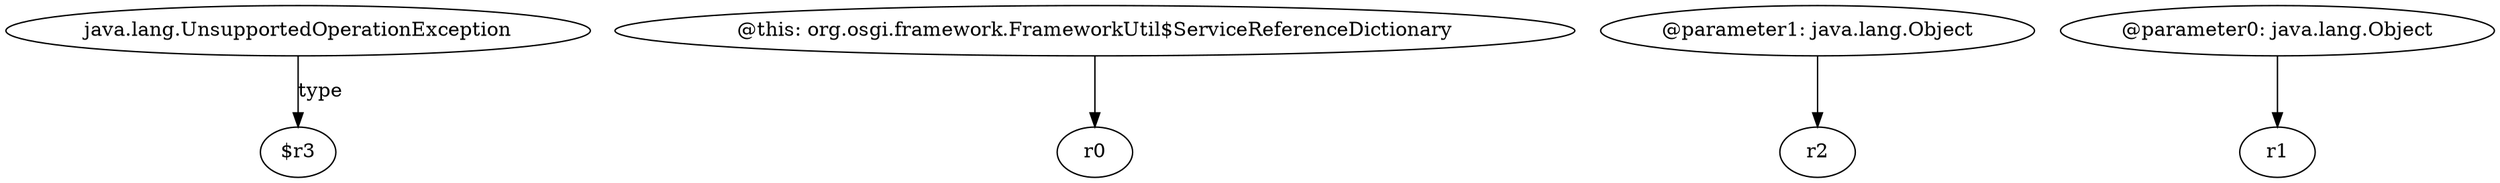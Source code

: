 digraph g {
0[label="java.lang.UnsupportedOperationException"]
1[label="$r3"]
0->1[label="type"]
2[label="@this: org.osgi.framework.FrameworkUtil$ServiceReferenceDictionary"]
3[label="r0"]
2->3[label=""]
4[label="@parameter1: java.lang.Object"]
5[label="r2"]
4->5[label=""]
6[label="@parameter0: java.lang.Object"]
7[label="r1"]
6->7[label=""]
}